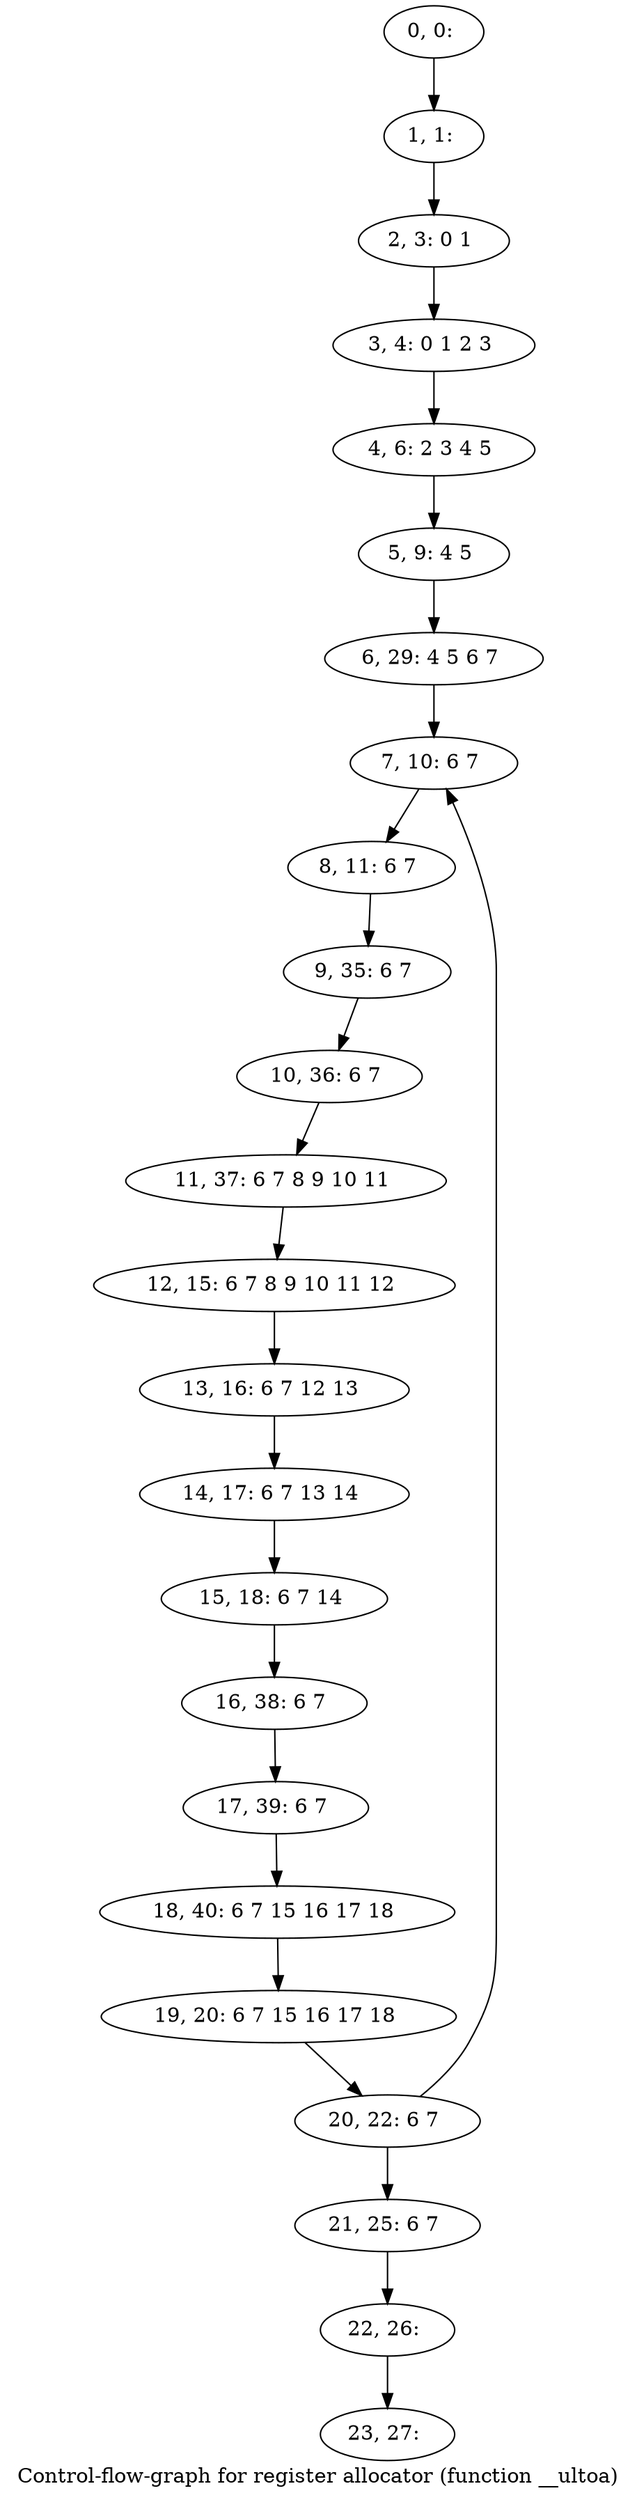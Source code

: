 digraph G {
graph [label="Control-flow-graph for register allocator (function __ultoa)"]
0[label="0, 0: "];
1[label="1, 1: "];
2[label="2, 3: 0 1 "];
3[label="3, 4: 0 1 2 3 "];
4[label="4, 6: 2 3 4 5 "];
5[label="5, 9: 4 5 "];
6[label="6, 29: 4 5 6 7 "];
7[label="7, 10: 6 7 "];
8[label="8, 11: 6 7 "];
9[label="9, 35: 6 7 "];
10[label="10, 36: 6 7 "];
11[label="11, 37: 6 7 8 9 10 11 "];
12[label="12, 15: 6 7 8 9 10 11 12 "];
13[label="13, 16: 6 7 12 13 "];
14[label="14, 17: 6 7 13 14 "];
15[label="15, 18: 6 7 14 "];
16[label="16, 38: 6 7 "];
17[label="17, 39: 6 7 "];
18[label="18, 40: 6 7 15 16 17 18 "];
19[label="19, 20: 6 7 15 16 17 18 "];
20[label="20, 22: 6 7 "];
21[label="21, 25: 6 7 "];
22[label="22, 26: "];
23[label="23, 27: "];
0->1 ;
1->2 ;
2->3 ;
3->4 ;
4->5 ;
5->6 ;
6->7 ;
7->8 ;
8->9 ;
9->10 ;
10->11 ;
11->12 ;
12->13 ;
13->14 ;
14->15 ;
15->16 ;
16->17 ;
17->18 ;
18->19 ;
19->20 ;
20->21 ;
20->7 ;
21->22 ;
22->23 ;
}
